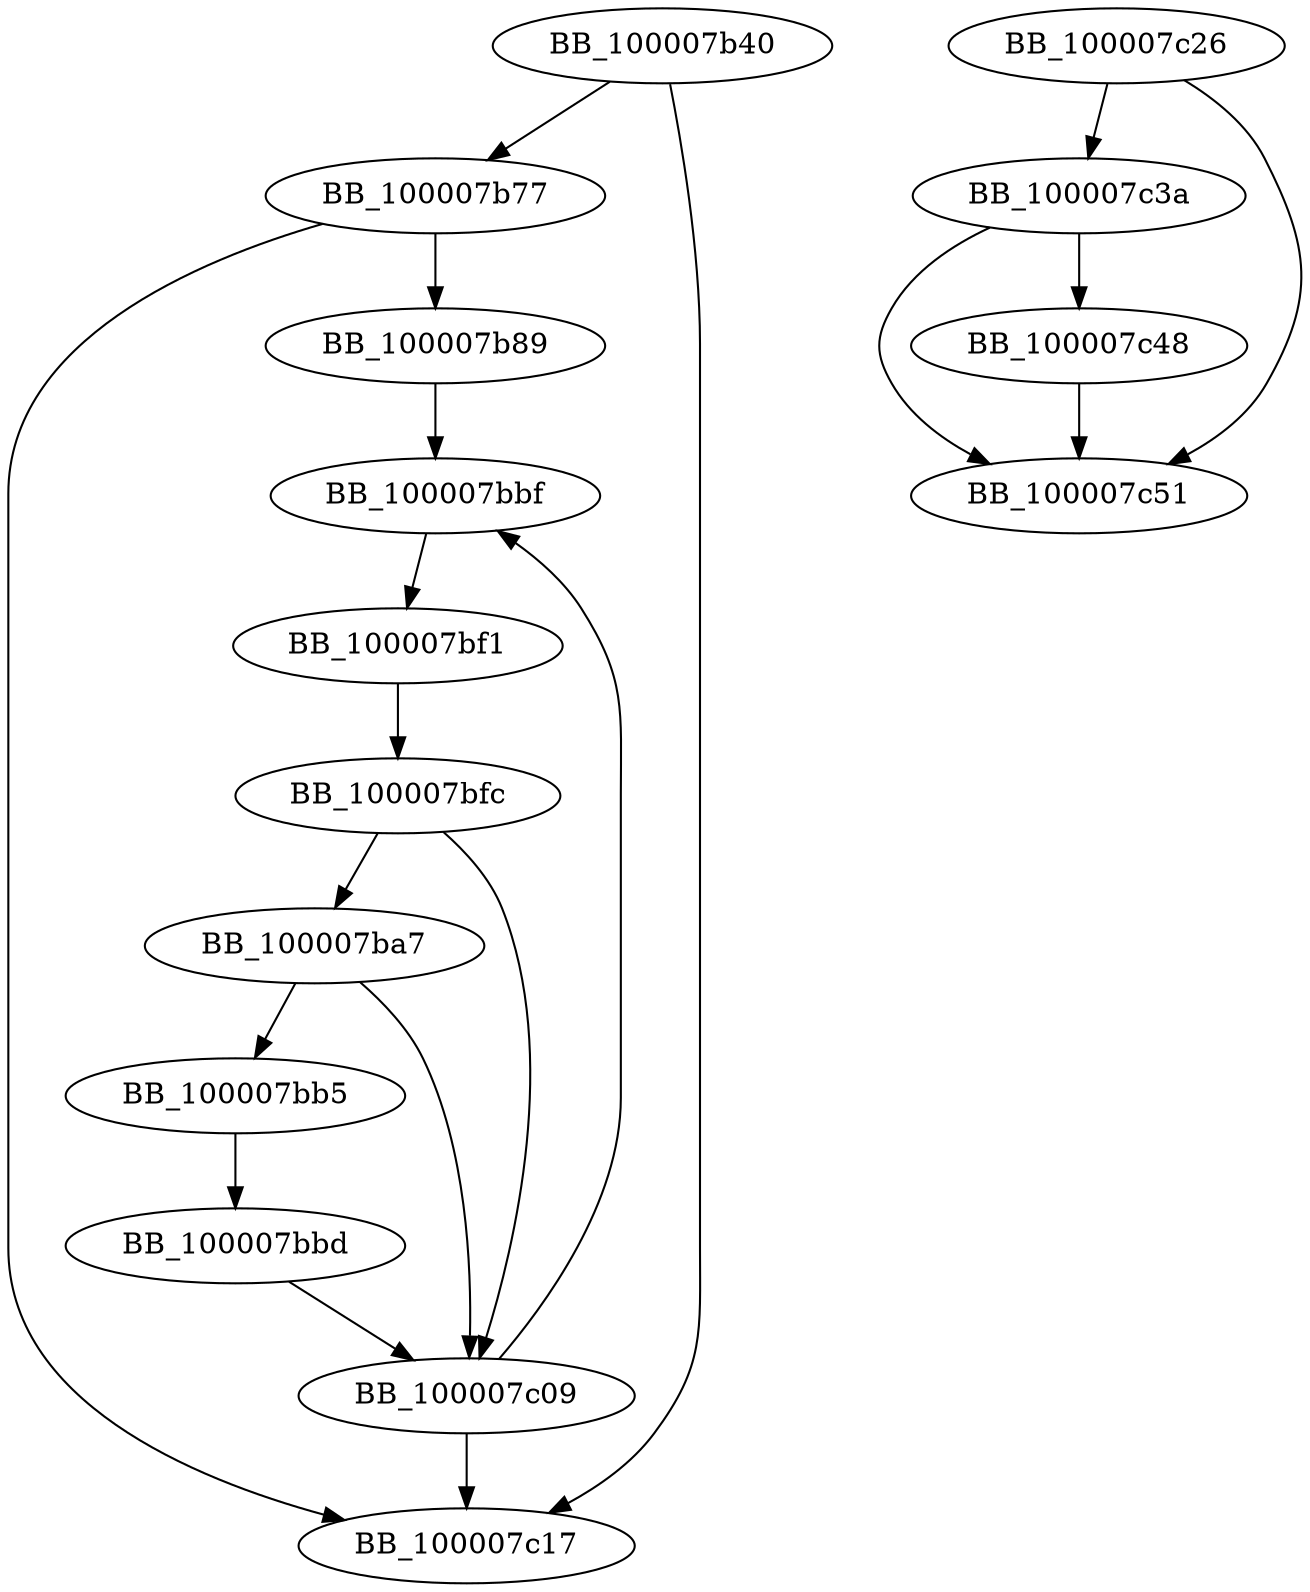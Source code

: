 DiGraph __ZN8HandlePP12changeDomainEv{
BB_100007b40->BB_100007b77
BB_100007b40->BB_100007c17
BB_100007b77->BB_100007b89
BB_100007b77->BB_100007c17
BB_100007b89->BB_100007bbf
BB_100007ba7->BB_100007bb5
BB_100007ba7->BB_100007c09
BB_100007bb5->BB_100007bbd
BB_100007bbd->BB_100007c09
BB_100007bbf->BB_100007bf1
BB_100007bf1->BB_100007bfc
BB_100007bfc->BB_100007ba7
BB_100007bfc->BB_100007c09
BB_100007c09->BB_100007bbf
BB_100007c09->BB_100007c17
BB_100007c26->BB_100007c3a
BB_100007c26->BB_100007c51
BB_100007c3a->BB_100007c48
BB_100007c3a->BB_100007c51
BB_100007c48->BB_100007c51
}
